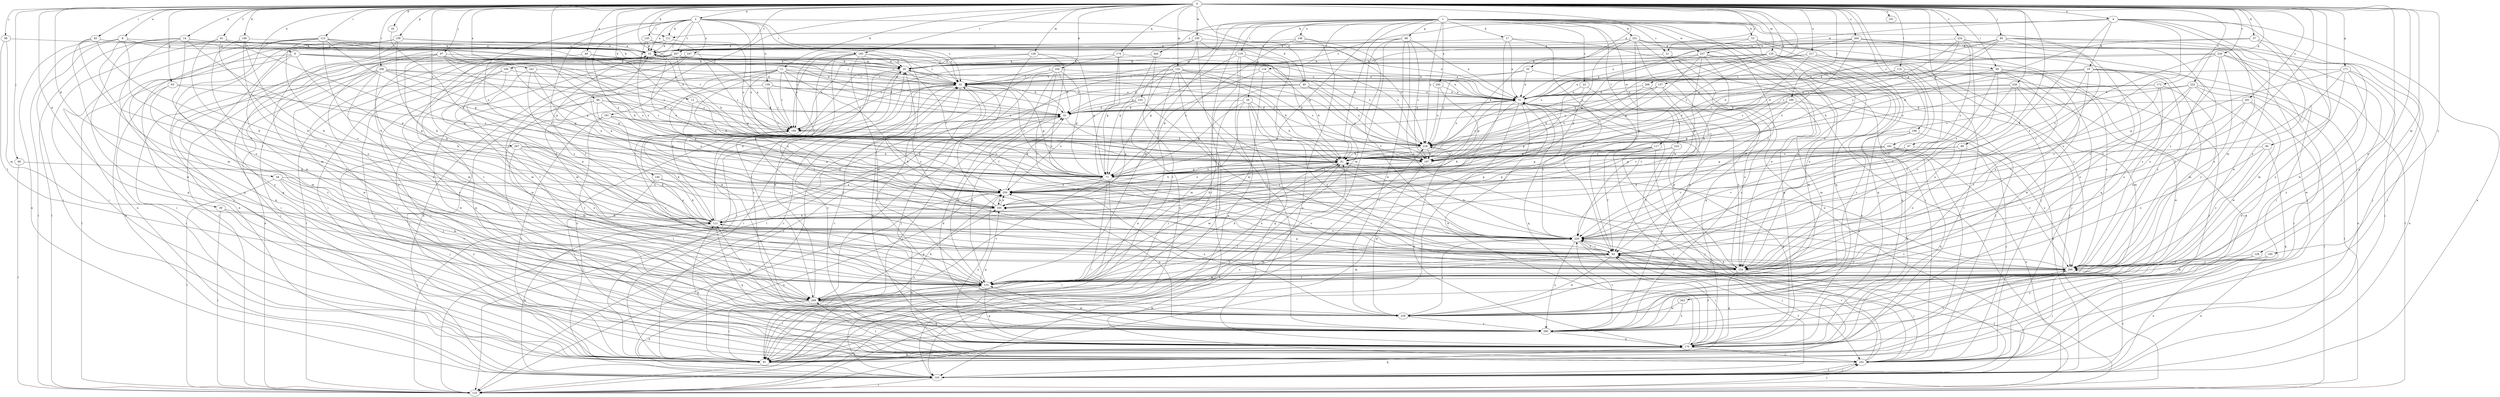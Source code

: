 strict digraph  {
0;
1;
2;
4;
6;
8;
10;
11;
12;
14;
15;
17;
19;
20;
21;
22;
29;
32;
33;
34;
35;
37;
39;
40;
41;
49;
51;
61;
62;
65;
67;
68;
71;
81;
83;
85;
89;
90;
91;
95;
96;
97;
98;
99;
100;
102;
104;
108;
111;
112;
113;
114;
116;
117;
119;
120;
123;
125;
128;
129;
132;
133;
137;
139;
140;
143;
146;
154;
159;
162;
165;
171;
172;
174;
175;
181;
183;
186;
191;
195;
196;
197;
199;
206;
207;
208;
217;
218;
222;
224;
226;
228;
229;
230;
231;
233;
235;
237;
239;
241;
244;
245;
247;
250;
260;
261;
263;
264;
267;
268;
269;
0 -> 2  [label=a];
0 -> 4  [label=a];
0 -> 6  [label=a];
0 -> 8  [label=a];
0 -> 11  [label=b];
0 -> 12  [label=b];
0 -> 14  [label=b];
0 -> 21  [label=c];
0 -> 33  [label=d];
0 -> 34  [label=d];
0 -> 35  [label=d];
0 -> 37  [label=d];
0 -> 39  [label=d];
0 -> 40  [label=d];
0 -> 49  [label=e];
0 -> 61  [label=f];
0 -> 65  [label=g];
0 -> 67  [label=g];
0 -> 81  [label=h];
0 -> 83  [label=i];
0 -> 85  [label=i];
0 -> 89  [label=i];
0 -> 90  [label=i];
0 -> 95  [label=j];
0 -> 96  [label=j];
0 -> 97  [label=j];
0 -> 98  [label=j];
0 -> 99  [label=j];
0 -> 104  [label=k];
0 -> 108  [label=k];
0 -> 111  [label=k];
0 -> 113  [label=l];
0 -> 114  [label=l];
0 -> 125  [label=m];
0 -> 128  [label=m];
0 -> 129  [label=m];
0 -> 132  [label=m];
0 -> 137  [label=n];
0 -> 159  [label=p];
0 -> 162  [label=p];
0 -> 171  [label=q];
0 -> 172  [label=q];
0 -> 174  [label=q];
0 -> 181  [label=r];
0 -> 183  [label=r];
0 -> 191  [label=s];
0 -> 195  [label=s];
0 -> 196  [label=s];
0 -> 199  [label=t];
0 -> 206  [label=t];
0 -> 207  [label=t];
0 -> 217  [label=u];
0 -> 222  [label=v];
0 -> 224  [label=v];
0 -> 226  [label=v];
0 -> 228  [label=v];
0 -> 229  [label=v];
0 -> 230  [label=w];
0 -> 241  [label=x];
0 -> 260  [label=y];
0 -> 261  [label=z];
0 -> 263  [label=z];
0 -> 264  [label=z];
0 -> 267  [label=z];
0 -> 268  [label=z];
1 -> 15  [label=b];
1 -> 17  [label=b];
1 -> 21  [label=c];
1 -> 22  [label=c];
1 -> 29  [label=c];
1 -> 62  [label=f];
1 -> 68  [label=g];
1 -> 71  [label=g];
1 -> 81  [label=h];
1 -> 90  [label=i];
1 -> 91  [label=i];
1 -> 116  [label=l];
1 -> 117  [label=l];
1 -> 119  [label=l];
1 -> 133  [label=m];
1 -> 146  [label=o];
1 -> 175  [label=q];
1 -> 218  [label=u];
1 -> 231  [label=w];
1 -> 233  [label=w];
1 -> 235  [label=w];
1 -> 237  [label=w];
1 -> 244  [label=x];
1 -> 245  [label=x];
1 -> 269  [label=z];
2 -> 10  [label=a];
2 -> 32  [label=c];
2 -> 40  [label=d];
2 -> 100  [label=j];
2 -> 111  [label=k];
2 -> 120  [label=l];
2 -> 139  [label=n];
2 -> 140  [label=n];
2 -> 165  [label=p];
2 -> 183  [label=r];
2 -> 197  [label=s];
2 -> 207  [label=t];
2 -> 247  [label=x];
2 -> 250  [label=x];
4 -> 19  [label=b];
4 -> 32  [label=c];
4 -> 111  [label=k];
4 -> 112  [label=k];
4 -> 133  [label=m];
4 -> 143  [label=n];
4 -> 154  [label=o];
4 -> 237  [label=w];
4 -> 239  [label=w];
4 -> 260  [label=y];
6 -> 20  [label=b];
6 -> 32  [label=c];
6 -> 123  [label=l];
6 -> 133  [label=m];
6 -> 143  [label=n];
6 -> 165  [label=p];
6 -> 186  [label=r];
8 -> 10  [label=a];
8 -> 20  [label=b];
8 -> 41  [label=d];
8 -> 62  [label=f];
8 -> 91  [label=i];
8 -> 123  [label=l];
8 -> 229  [label=v];
10 -> 20  [label=b];
10 -> 51  [label=e];
10 -> 62  [label=f];
10 -> 91  [label=i];
10 -> 102  [label=j];
10 -> 208  [label=t];
11 -> 32  [label=c];
11 -> 41  [label=d];
11 -> 51  [label=e];
11 -> 71  [label=g];
11 -> 133  [label=m];
11 -> 165  [label=p];
11 -> 186  [label=r];
11 -> 229  [label=v];
11 -> 239  [label=w];
11 -> 250  [label=x];
11 -> 269  [label=z];
12 -> 41  [label=d];
12 -> 81  [label=h];
12 -> 250  [label=x];
14 -> 10  [label=a];
14 -> 41  [label=d];
14 -> 102  [label=j];
14 -> 123  [label=l];
14 -> 154  [label=o];
14 -> 165  [label=p];
14 -> 175  [label=q];
15 -> 10  [label=a];
15 -> 71  [label=g];
15 -> 102  [label=j];
15 -> 154  [label=o];
15 -> 175  [label=q];
17 -> 10  [label=a];
17 -> 51  [label=e];
17 -> 62  [label=f];
17 -> 91  [label=i];
17 -> 123  [label=l];
19 -> 32  [label=c];
19 -> 51  [label=e];
19 -> 81  [label=h];
19 -> 133  [label=m];
19 -> 143  [label=n];
19 -> 154  [label=o];
19 -> 250  [label=x];
19 -> 269  [label=z];
20 -> 32  [label=c];
20 -> 91  [label=i];
20 -> 112  [label=k];
20 -> 143  [label=n];
20 -> 218  [label=u];
20 -> 229  [label=v];
21 -> 20  [label=b];
21 -> 154  [label=o];
21 -> 175  [label=q];
21 -> 260  [label=y];
22 -> 51  [label=e];
22 -> 62  [label=f];
22 -> 165  [label=p];
29 -> 41  [label=d];
29 -> 71  [label=g];
29 -> 81  [label=h];
29 -> 123  [label=l];
29 -> 133  [label=m];
29 -> 154  [label=o];
29 -> 175  [label=q];
32 -> 51  [label=e];
32 -> 71  [label=g];
32 -> 91  [label=i];
32 -> 102  [label=j];
32 -> 123  [label=l];
32 -> 175  [label=q];
32 -> 186  [label=r];
32 -> 260  [label=y];
33 -> 32  [label=c];
33 -> 51  [label=e];
33 -> 102  [label=j];
33 -> 218  [label=u];
34 -> 123  [label=l];
34 -> 133  [label=m];
34 -> 208  [label=t];
34 -> 250  [label=x];
34 -> 260  [label=y];
35 -> 250  [label=x];
37 -> 10  [label=a];
37 -> 81  [label=h];
37 -> 91  [label=i];
37 -> 269  [label=z];
39 -> 102  [label=j];
39 -> 112  [label=k];
39 -> 123  [label=l];
40 -> 41  [label=d];
40 -> 51  [label=e];
40 -> 91  [label=i];
40 -> 112  [label=k];
40 -> 197  [label=s];
40 -> 218  [label=u];
41 -> 20  [label=b];
41 -> 51  [label=e];
41 -> 81  [label=h];
41 -> 91  [label=i];
41 -> 133  [label=m];
41 -> 186  [label=r];
49 -> 20  [label=b];
49 -> 32  [label=c];
49 -> 91  [label=i];
49 -> 197  [label=s];
51 -> 41  [label=d];
51 -> 91  [label=i];
51 -> 112  [label=k];
51 -> 123  [label=l];
51 -> 154  [label=o];
51 -> 175  [label=q];
51 -> 197  [label=s];
51 -> 218  [label=u];
51 -> 229  [label=v];
61 -> 10  [label=a];
61 -> 62  [label=f];
61 -> 91  [label=i];
61 -> 112  [label=k];
61 -> 165  [label=p];
62 -> 20  [label=b];
62 -> 133  [label=m];
62 -> 154  [label=o];
62 -> 208  [label=t];
62 -> 229  [label=v];
62 -> 239  [label=w];
62 -> 250  [label=x];
62 -> 269  [label=z];
65 -> 51  [label=e];
65 -> 91  [label=i];
65 -> 133  [label=m];
65 -> 197  [label=s];
67 -> 71  [label=g];
67 -> 81  [label=h];
67 -> 229  [label=v];
67 -> 269  [label=z];
68 -> 10  [label=a];
68 -> 51  [label=e];
68 -> 91  [label=i];
68 -> 133  [label=m];
68 -> 154  [label=o];
68 -> 197  [label=s];
68 -> 239  [label=w];
71 -> 10  [label=a];
71 -> 32  [label=c];
71 -> 91  [label=i];
71 -> 123  [label=l];
71 -> 154  [label=o];
71 -> 208  [label=t];
71 -> 250  [label=x];
81 -> 71  [label=g];
81 -> 133  [label=m];
83 -> 10  [label=a];
83 -> 20  [label=b];
83 -> 112  [label=k];
83 -> 133  [label=m];
83 -> 143  [label=n];
83 -> 239  [label=w];
85 -> 154  [label=o];
85 -> 175  [label=q];
85 -> 197  [label=s];
85 -> 269  [label=z];
89 -> 71  [label=g];
89 -> 154  [label=o];
89 -> 197  [label=s];
89 -> 269  [label=z];
90 -> 32  [label=c];
90 -> 62  [label=f];
90 -> 102  [label=j];
90 -> 154  [label=o];
90 -> 197  [label=s];
90 -> 208  [label=t];
90 -> 239  [label=w];
90 -> 269  [label=z];
91 -> 32  [label=c];
91 -> 81  [label=h];
91 -> 175  [label=q];
91 -> 250  [label=x];
95 -> 10  [label=a];
95 -> 32  [label=c];
95 -> 41  [label=d];
95 -> 102  [label=j];
95 -> 154  [label=o];
95 -> 197  [label=s];
95 -> 218  [label=u];
95 -> 229  [label=v];
95 -> 239  [label=w];
96 -> 41  [label=d];
96 -> 71  [label=g];
96 -> 102  [label=j];
96 -> 186  [label=r];
96 -> 239  [label=w];
96 -> 250  [label=x];
97 -> 20  [label=b];
97 -> 71  [label=g];
97 -> 112  [label=k];
97 -> 175  [label=q];
97 -> 197  [label=s];
97 -> 250  [label=x];
97 -> 260  [label=y];
98 -> 10  [label=a];
98 -> 133  [label=m];
98 -> 208  [label=t];
99 -> 71  [label=g];
99 -> 123  [label=l];
100 -> 32  [label=c];
100 -> 91  [label=i];
100 -> 102  [label=j];
100 -> 175  [label=q];
102 -> 32  [label=c];
102 -> 51  [label=e];
102 -> 112  [label=k];
102 -> 143  [label=n];
102 -> 208  [label=t];
102 -> 229  [label=v];
104 -> 32  [label=c];
104 -> 41  [label=d];
104 -> 62  [label=f];
104 -> 71  [label=g];
104 -> 91  [label=i];
104 -> 208  [label=t];
104 -> 218  [label=u];
104 -> 229  [label=v];
108 -> 10  [label=a];
108 -> 112  [label=k];
108 -> 133  [label=m];
108 -> 154  [label=o];
108 -> 197  [label=s];
111 -> 10  [label=a];
111 -> 123  [label=l];
111 -> 218  [label=u];
111 -> 260  [label=y];
112 -> 20  [label=b];
112 -> 41  [label=d];
112 -> 81  [label=h];
112 -> 123  [label=l];
112 -> 175  [label=q];
112 -> 229  [label=v];
113 -> 10  [label=a];
113 -> 41  [label=d];
113 -> 71  [label=g];
113 -> 112  [label=k];
113 -> 143  [label=n];
113 -> 175  [label=q];
113 -> 186  [label=r];
113 -> 229  [label=v];
113 -> 260  [label=y];
114 -> 32  [label=c];
114 -> 91  [label=i];
114 -> 197  [label=s];
114 -> 229  [label=v];
116 -> 32  [label=c];
116 -> 71  [label=g];
116 -> 81  [label=h];
116 -> 133  [label=m];
117 -> 62  [label=f];
117 -> 71  [label=g];
117 -> 81  [label=h];
117 -> 91  [label=i];
117 -> 102  [label=j];
117 -> 143  [label=n];
117 -> 165  [label=p];
119 -> 20  [label=b];
119 -> 71  [label=g];
119 -> 81  [label=h];
119 -> 91  [label=i];
119 -> 143  [label=n];
119 -> 218  [label=u];
120 -> 10  [label=a];
120 -> 32  [label=c];
120 -> 197  [label=s];
120 -> 250  [label=x];
123 -> 10  [label=a];
123 -> 62  [label=f];
123 -> 81  [label=h];
123 -> 102  [label=j];
123 -> 218  [label=u];
125 -> 20  [label=b];
125 -> 51  [label=e];
125 -> 81  [label=h];
125 -> 154  [label=o];
125 -> 175  [label=q];
125 -> 208  [label=t];
125 -> 218  [label=u];
125 -> 260  [label=y];
128 -> 20  [label=b];
128 -> 71  [label=g];
128 -> 123  [label=l];
128 -> 186  [label=r];
128 -> 229  [label=v];
129 -> 143  [label=n];
129 -> 260  [label=y];
129 -> 269  [label=z];
132 -> 32  [label=c];
132 -> 41  [label=d];
132 -> 81  [label=h];
132 -> 102  [label=j];
132 -> 123  [label=l];
132 -> 143  [label=n];
132 -> 197  [label=s];
132 -> 218  [label=u];
132 -> 269  [label=z];
133 -> 41  [label=d];
133 -> 81  [label=h];
133 -> 91  [label=i];
133 -> 112  [label=k];
133 -> 175  [label=q];
133 -> 186  [label=r];
133 -> 208  [label=t];
137 -> 51  [label=e];
137 -> 154  [label=o];
137 -> 197  [label=s];
137 -> 218  [label=u];
137 -> 229  [label=v];
139 -> 51  [label=e];
139 -> 91  [label=i];
139 -> 186  [label=r];
139 -> 197  [label=s];
139 -> 218  [label=u];
140 -> 102  [label=j];
140 -> 112  [label=k];
140 -> 250  [label=x];
143 -> 62  [label=f];
143 -> 102  [label=j];
143 -> 112  [label=k];
143 -> 123  [label=l];
143 -> 175  [label=q];
143 -> 269  [label=z];
146 -> 10  [label=a];
146 -> 62  [label=f];
146 -> 143  [label=n];
146 -> 250  [label=x];
154 -> 10  [label=a];
154 -> 51  [label=e];
154 -> 62  [label=f];
154 -> 102  [label=j];
154 -> 165  [label=p];
154 -> 175  [label=q];
159 -> 10  [label=a];
159 -> 32  [label=c];
159 -> 51  [label=e];
159 -> 91  [label=i];
159 -> 112  [label=k];
159 -> 143  [label=n];
159 -> 175  [label=q];
159 -> 208  [label=t];
162 -> 81  [label=h];
162 -> 91  [label=i];
162 -> 112  [label=k];
162 -> 143  [label=n];
162 -> 175  [label=q];
162 -> 229  [label=v];
165 -> 10  [label=a];
165 -> 32  [label=c];
165 -> 112  [label=k];
165 -> 250  [label=x];
171 -> 32  [label=c];
171 -> 62  [label=f];
171 -> 102  [label=j];
171 -> 133  [label=m];
171 -> 143  [label=n];
171 -> 229  [label=v];
171 -> 239  [label=w];
172 -> 51  [label=e];
172 -> 62  [label=f];
172 -> 154  [label=o];
172 -> 186  [label=r];
172 -> 218  [label=u];
172 -> 269  [label=z];
174 -> 20  [label=b];
174 -> 51  [label=e];
174 -> 71  [label=g];
174 -> 186  [label=r];
174 -> 229  [label=v];
175 -> 51  [label=e];
175 -> 62  [label=f];
175 -> 91  [label=i];
175 -> 102  [label=j];
175 -> 250  [label=x];
175 -> 269  [label=z];
181 -> 91  [label=i];
181 -> 186  [label=r];
181 -> 197  [label=s];
181 -> 208  [label=t];
181 -> 269  [label=z];
183 -> 20  [label=b];
183 -> 133  [label=m];
183 -> 186  [label=r];
183 -> 208  [label=t];
183 -> 218  [label=u];
183 -> 239  [label=w];
183 -> 260  [label=y];
183 -> 269  [label=z];
186 -> 10  [label=a];
186 -> 62  [label=f];
186 -> 112  [label=k];
186 -> 154  [label=o];
186 -> 218  [label=u];
195 -> 133  [label=m];
195 -> 143  [label=n];
195 -> 269  [label=z];
196 -> 102  [label=j];
196 -> 175  [label=q];
196 -> 218  [label=u];
196 -> 260  [label=y];
197 -> 218  [label=u];
197 -> 239  [label=w];
197 -> 250  [label=x];
199 -> 41  [label=d];
199 -> 71  [label=g];
199 -> 133  [label=m];
199 -> 143  [label=n];
199 -> 218  [label=u];
199 -> 229  [label=v];
206 -> 32  [label=c];
206 -> 71  [label=g];
206 -> 81  [label=h];
206 -> 91  [label=i];
206 -> 102  [label=j];
206 -> 112  [label=k];
206 -> 133  [label=m];
206 -> 197  [label=s];
206 -> 239  [label=w];
207 -> 20  [label=b];
207 -> 32  [label=c];
207 -> 51  [label=e];
207 -> 62  [label=f];
207 -> 81  [label=h];
207 -> 91  [label=i];
207 -> 123  [label=l];
207 -> 260  [label=y];
208 -> 10  [label=a];
208 -> 20  [label=b];
208 -> 91  [label=i];
208 -> 133  [label=m];
208 -> 143  [label=n];
208 -> 165  [label=p];
208 -> 175  [label=q];
208 -> 239  [label=w];
217 -> 20  [label=b];
217 -> 32  [label=c];
217 -> 91  [label=i];
217 -> 102  [label=j];
217 -> 250  [label=x];
217 -> 269  [label=z];
218 -> 81  [label=h];
218 -> 175  [label=q];
218 -> 197  [label=s];
218 -> 250  [label=x];
222 -> 51  [label=e];
222 -> 71  [label=g];
222 -> 91  [label=i];
222 -> 123  [label=l];
222 -> 154  [label=o];
222 -> 197  [label=s];
222 -> 239  [label=w];
224 -> 10  [label=a];
224 -> 81  [label=h];
224 -> 91  [label=i];
224 -> 102  [label=j];
224 -> 197  [label=s];
224 -> 229  [label=v];
224 -> 250  [label=x];
226 -> 20  [label=b];
226 -> 51  [label=e];
226 -> 123  [label=l];
226 -> 154  [label=o];
226 -> 250  [label=x];
226 -> 260  [label=y];
226 -> 269  [label=z];
228 -> 41  [label=d];
228 -> 51  [label=e];
228 -> 62  [label=f];
228 -> 133  [label=m];
228 -> 154  [label=o];
228 -> 239  [label=w];
229 -> 62  [label=f];
229 -> 81  [label=h];
229 -> 91  [label=i];
229 -> 102  [label=j];
229 -> 133  [label=m];
229 -> 260  [label=y];
230 -> 10  [label=a];
230 -> 143  [label=n];
230 -> 186  [label=r];
230 -> 218  [label=u];
230 -> 229  [label=v];
230 -> 260  [label=y];
231 -> 10  [label=a];
231 -> 81  [label=h];
231 -> 102  [label=j];
231 -> 112  [label=k];
231 -> 123  [label=l];
231 -> 143  [label=n];
231 -> 165  [label=p];
231 -> 175  [label=q];
231 -> 260  [label=y];
233 -> 62  [label=f];
233 -> 165  [label=p];
233 -> 175  [label=q];
233 -> 197  [label=s];
235 -> 41  [label=d];
235 -> 154  [label=o];
235 -> 165  [label=p];
235 -> 250  [label=x];
237 -> 20  [label=b];
237 -> 71  [label=g];
237 -> 112  [label=k];
237 -> 165  [label=p];
237 -> 218  [label=u];
237 -> 239  [label=w];
237 -> 269  [label=z];
239 -> 32  [label=c];
239 -> 112  [label=k];
239 -> 229  [label=v];
239 -> 250  [label=x];
239 -> 260  [label=y];
241 -> 32  [label=c];
241 -> 71  [label=g];
241 -> 133  [label=m];
241 -> 229  [label=v];
241 -> 250  [label=x];
244 -> 20  [label=b];
244 -> 71  [label=g];
244 -> 208  [label=t];
245 -> 51  [label=e];
245 -> 71  [label=g];
245 -> 218  [label=u];
247 -> 20  [label=b];
247 -> 102  [label=j];
247 -> 143  [label=n];
247 -> 208  [label=t];
250 -> 41  [label=d];
250 -> 81  [label=h];
250 -> 123  [label=l];
250 -> 143  [label=n];
250 -> 165  [label=p];
260 -> 41  [label=d];
260 -> 133  [label=m];
260 -> 165  [label=p];
260 -> 175  [label=q];
260 -> 229  [label=v];
260 -> 250  [label=x];
261 -> 41  [label=d];
261 -> 123  [label=l];
261 -> 154  [label=o];
261 -> 229  [label=v];
261 -> 260  [label=y];
263 -> 239  [label=w];
263 -> 260  [label=y];
264 -> 10  [label=a];
264 -> 51  [label=e];
264 -> 102  [label=j];
264 -> 175  [label=q];
264 -> 197  [label=s];
264 -> 250  [label=x];
264 -> 269  [label=z];
267 -> 71  [label=g];
267 -> 81  [label=h];
267 -> 102  [label=j];
267 -> 112  [label=k];
267 -> 133  [label=m];
267 -> 154  [label=o];
268 -> 51  [label=e];
268 -> 81  [label=h];
268 -> 229  [label=v];
269 -> 81  [label=h];
269 -> 102  [label=j];
269 -> 133  [label=m];
269 -> 229  [label=v];
}
